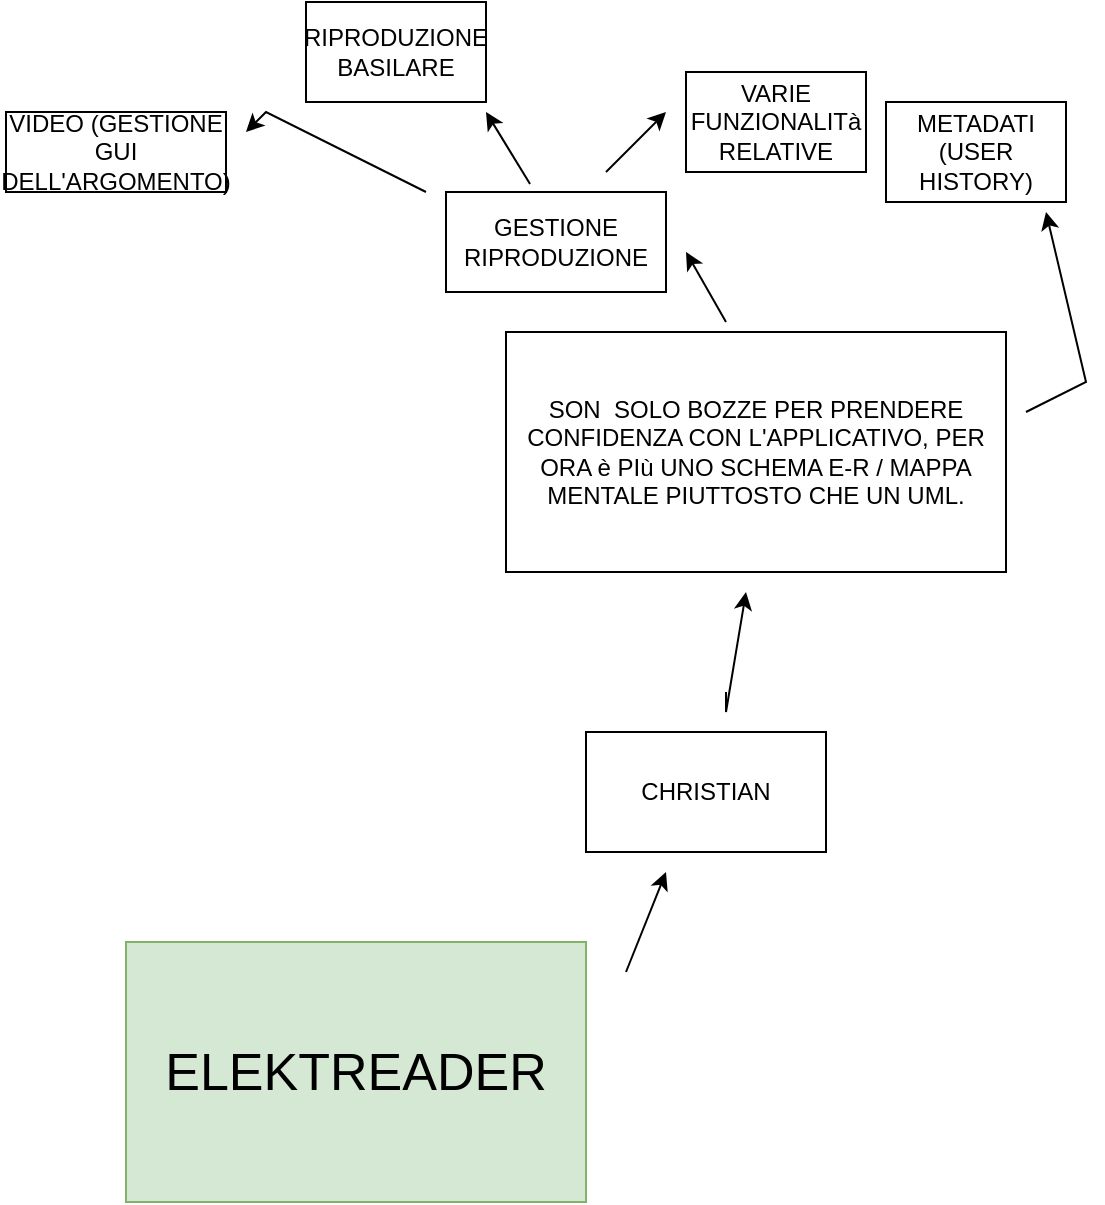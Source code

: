 <mxfile version="22.1.21" type="github">
  <diagram name="Page-1" id="ecqLVog1buzcT9Wsd1fs">
    <mxGraphModel dx="2066" dy="1153" grid="1" gridSize="10" guides="1" tooltips="1" connect="1" arrows="1" fold="1" page="1" pageScale="1" pageWidth="850" pageHeight="1100" math="0" shadow="0">
      <root>
        <mxCell id="0" />
        <mxCell id="1" parent="0" />
        <mxCell id="acSkTr7RVJCc_wWsa3M2-1" value="&lt;font style=&quot;font-size: 26px;&quot;&gt;ELEKTREADER&lt;/font&gt;" style="rounded=0;whiteSpace=wrap;html=1;fillColor=#d5e8d4;strokeColor=#82b366;" vertex="1" parent="1">
          <mxGeometry x="310" y="485" width="230" height="130" as="geometry" />
        </mxCell>
        <mxCell id="acSkTr7RVJCc_wWsa3M2-2" value="" style="endArrow=classic;html=1;rounded=0;" edge="1" parent="1">
          <mxGeometry width="50" height="50" relative="1" as="geometry">
            <mxPoint x="560" y="500" as="sourcePoint" />
            <mxPoint x="580" y="450" as="targetPoint" />
          </mxGeometry>
        </mxCell>
        <mxCell id="acSkTr7RVJCc_wWsa3M2-3" value="CHRISTIAN" style="rounded=0;whiteSpace=wrap;html=1;" vertex="1" parent="1">
          <mxGeometry x="540" y="380" width="120" height="60" as="geometry" />
        </mxCell>
        <mxCell id="acSkTr7RVJCc_wWsa3M2-4" value="" style="endArrow=classic;html=1;rounded=0;" edge="1" parent="1">
          <mxGeometry width="50" height="50" relative="1" as="geometry">
            <mxPoint x="610" y="360" as="sourcePoint" />
            <mxPoint x="620" y="310" as="targetPoint" />
            <Array as="points">
              <mxPoint x="610" y="370" />
            </Array>
          </mxGeometry>
        </mxCell>
        <mxCell id="acSkTr7RVJCc_wWsa3M2-5" value="SON&amp;nbsp; SOLO BOZZE PER PRENDERE CONFIDENZA CON L&#39;APPLICATIVO, PER ORA è PIù UNO SCHEMA E-R / MAPPA MENTALE PIUTTOSTO CHE UN UML." style="rounded=0;whiteSpace=wrap;html=1;" vertex="1" parent="1">
          <mxGeometry x="500" y="180" width="250" height="120" as="geometry" />
        </mxCell>
        <mxCell id="acSkTr7RVJCc_wWsa3M2-6" value="GESTIONE RIPRODUZIONE" style="rounded=0;whiteSpace=wrap;html=1;" vertex="1" parent="1">
          <mxGeometry x="470" y="110" width="110" height="50" as="geometry" />
        </mxCell>
        <mxCell id="acSkTr7RVJCc_wWsa3M2-7" value="" style="endArrow=classic;html=1;rounded=0;" edge="1" parent="1">
          <mxGeometry width="50" height="50" relative="1" as="geometry">
            <mxPoint x="460" y="110" as="sourcePoint" />
            <mxPoint x="370" y="80" as="targetPoint" />
            <Array as="points">
              <mxPoint x="380" y="70" />
            </Array>
          </mxGeometry>
        </mxCell>
        <mxCell id="acSkTr7RVJCc_wWsa3M2-8" value="VIDEO (GESTIONE GUI DELL&#39;ARGOMENTO)" style="rounded=0;whiteSpace=wrap;html=1;" vertex="1" parent="1">
          <mxGeometry x="250" y="70" width="110" height="40" as="geometry" />
        </mxCell>
        <mxCell id="acSkTr7RVJCc_wWsa3M2-9" value="VARIE FUNZIONALITà RELATIVE" style="rounded=0;whiteSpace=wrap;html=1;" vertex="1" parent="1">
          <mxGeometry x="590" y="50" width="90" height="50" as="geometry" />
        </mxCell>
        <mxCell id="acSkTr7RVJCc_wWsa3M2-10" value="METADATI (USER HISTORY)" style="rounded=0;whiteSpace=wrap;html=1;" vertex="1" parent="1">
          <mxGeometry x="690" y="65" width="90" height="50" as="geometry" />
        </mxCell>
        <mxCell id="acSkTr7RVJCc_wWsa3M2-11" value="" style="endArrow=classic;html=1;rounded=0;" edge="1" parent="1">
          <mxGeometry width="50" height="50" relative="1" as="geometry">
            <mxPoint x="610" y="175" as="sourcePoint" />
            <mxPoint x="590" y="140" as="targetPoint" />
            <Array as="points" />
          </mxGeometry>
        </mxCell>
        <mxCell id="acSkTr7RVJCc_wWsa3M2-12" value="" style="endArrow=classic;html=1;rounded=0;" edge="1" parent="1">
          <mxGeometry width="50" height="50" relative="1" as="geometry">
            <mxPoint x="550" y="100" as="sourcePoint" />
            <mxPoint x="580" y="70" as="targetPoint" />
            <Array as="points" />
          </mxGeometry>
        </mxCell>
        <mxCell id="acSkTr7RVJCc_wWsa3M2-13" value="" style="endArrow=classic;html=1;rounded=0;" edge="1" parent="1">
          <mxGeometry width="50" height="50" relative="1" as="geometry">
            <mxPoint x="760" y="220" as="sourcePoint" />
            <mxPoint x="770" y="120" as="targetPoint" />
            <Array as="points">
              <mxPoint x="790" y="205" />
            </Array>
          </mxGeometry>
        </mxCell>
        <mxCell id="acSkTr7RVJCc_wWsa3M2-14" value="RIPRODUZIONE BASILARE" style="rounded=0;whiteSpace=wrap;html=1;" vertex="1" parent="1">
          <mxGeometry x="400" y="15" width="90" height="50" as="geometry" />
        </mxCell>
        <mxCell id="acSkTr7RVJCc_wWsa3M2-15" value="" style="endArrow=classic;html=1;rounded=0;exitX=0.382;exitY=-0.08;exitDx=0;exitDy=0;exitPerimeter=0;" edge="1" parent="1" source="acSkTr7RVJCc_wWsa3M2-6">
          <mxGeometry width="50" height="50" relative="1" as="geometry">
            <mxPoint x="515" y="100" as="sourcePoint" />
            <mxPoint x="490" y="70" as="targetPoint" />
            <Array as="points" />
          </mxGeometry>
        </mxCell>
      </root>
    </mxGraphModel>
  </diagram>
</mxfile>
